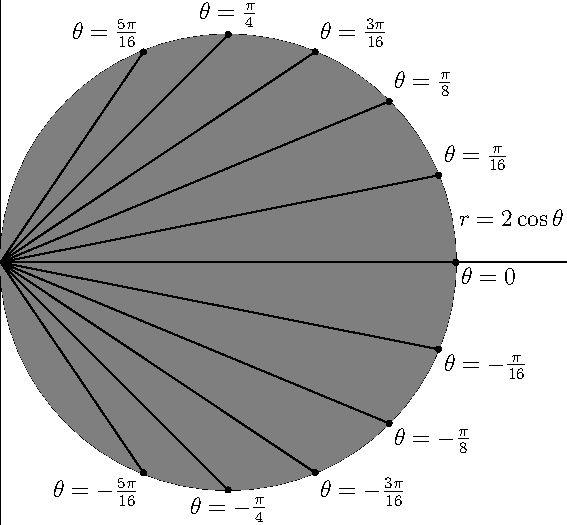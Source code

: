 size(10cm);

import graph;
xaxis();
yaxis();

draw(circle((1,0),1));
fill(circle((1,0),1),gray);
label("$r = 2 \cos \theta$",(1.981,0.195),E);

draw((0,0)--(0.628,-0.924));
draw((0,0)--(1,-1));
draw((0,0)--(1.382,-0.924));
draw((0,0)--(1.707,-0.707));
draw((0,0)--(1.924,-0.382));
draw((0,0)--(2,0));
draw((0,0)--(1.924,0.382));
draw((0,0)--(1.707,0.707));
draw((0,0)--(1.382,0.924));
draw((0,0)--(1,1));
draw((0,0)--(0.628,0.924));

dot((0.628,-0.924));
dot((1,-1));
dot((1.382,-0.924));
dot((1.707,-0.707));
dot((1.924,-0.382));
dot((2,0));
dot((1.924,0.382));
dot((1.707,0.707));
dot((1.382,0.924));
dot((1,1));
dot((0.628,0.924));

label("$\theta = -\frac{5\pi}{16}$",(0.628,-0.924),SW);
label("$\theta = -\frac{\pi}{4}$",(1,-1),S);
label("$\theta = -\frac{3\pi}{16}$",(1.382,-0.924),SE);
label("$\theta = -\frac{\pi}{8}$",(1.707,-0.707),SE);
label("$\theta = -\frac{\pi}{16}$",(1.924,-0.382),SE);
label("$\theta = 0$",(2,0),SE);
label("$\theta = \frac{\pi}{16}$",(1.924,0.382),NE);
label("$\theta = \frac{\pi}{8}$",(1.707,0.707),NE);
label("$\theta = \frac{3\pi}{16}$",(1.382,0.924),NE);
label("$\theta = \frac{\pi}{4}$",(1,1),N);
label("$\theta = \frac{5\pi}{16}$",(0.628,0.924),NW);
